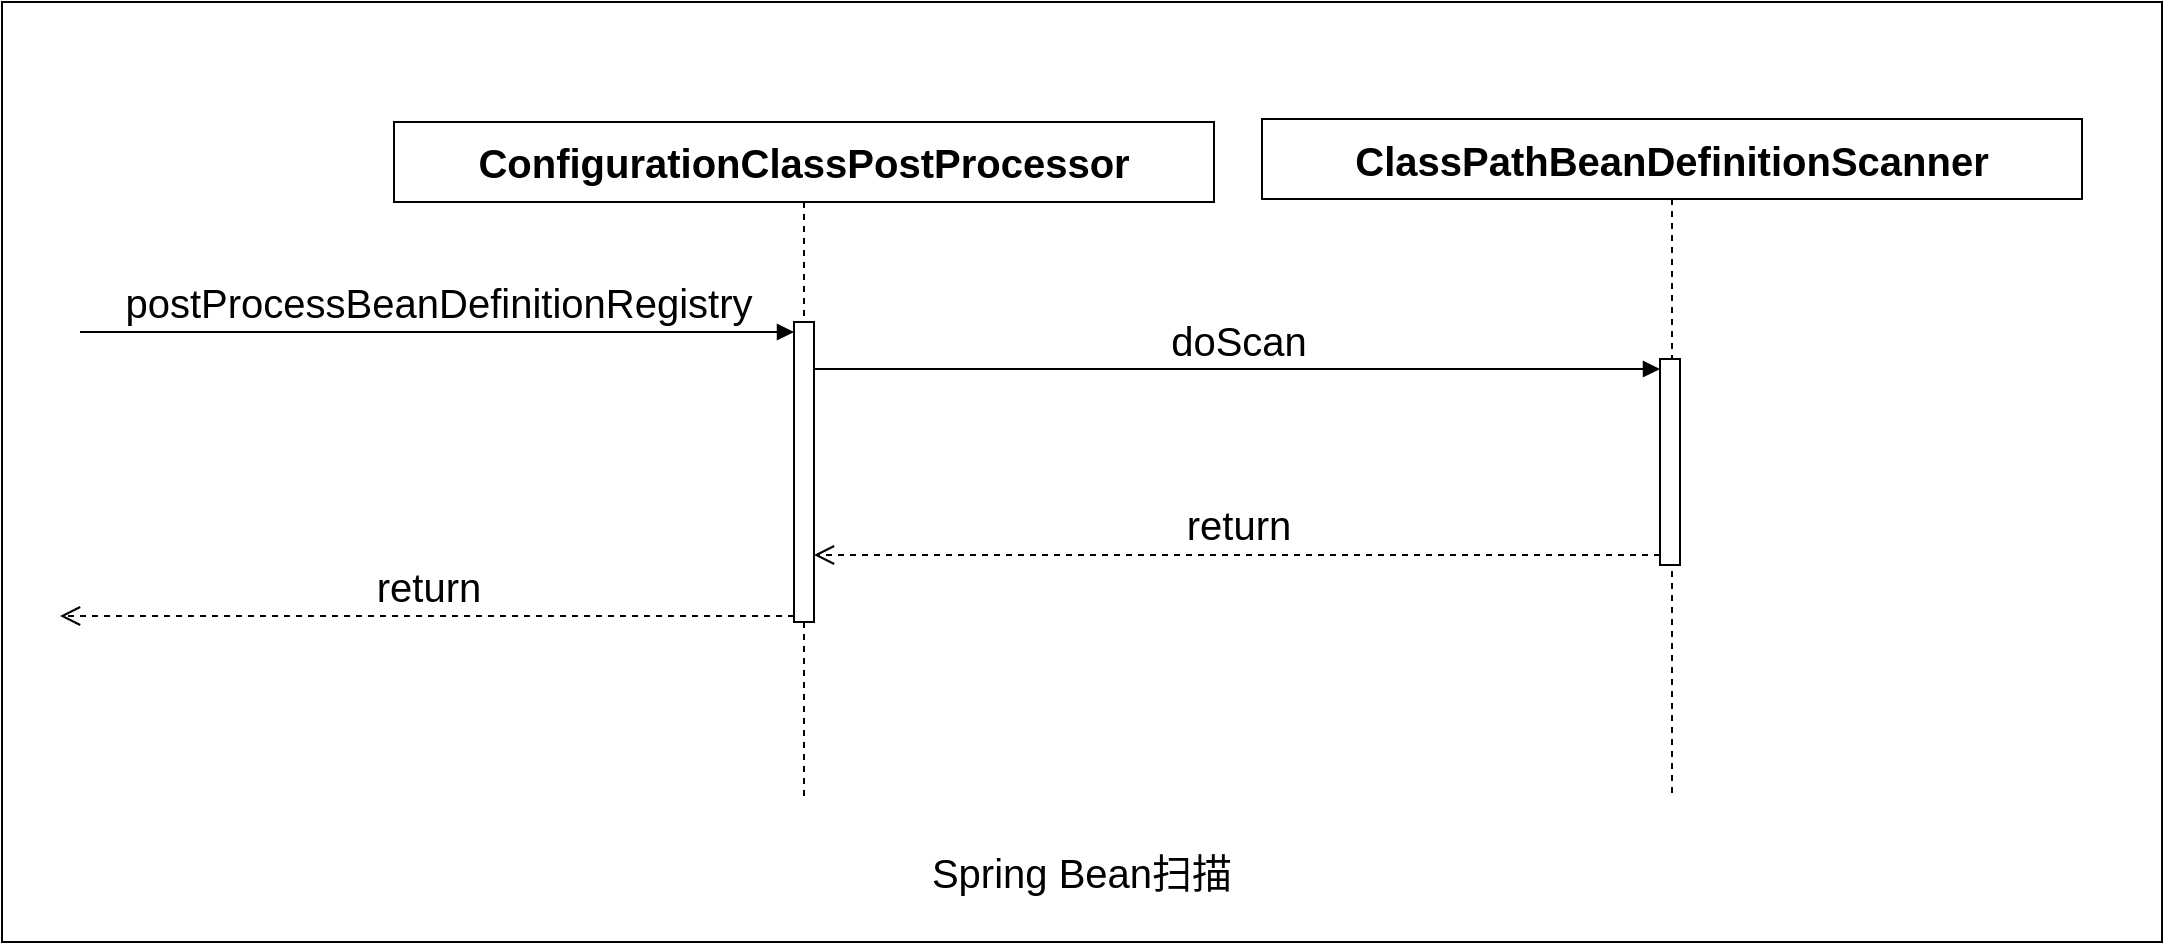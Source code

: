 <mxfile version="26.0.4">
  <diagram name="第 1 页" id="fyB8GgYI4FyXESGWT-Vs">
    <mxGraphModel dx="1434" dy="844" grid="1" gridSize="10" guides="1" tooltips="1" connect="1" arrows="1" fold="1" page="1" pageScale="1" pageWidth="827" pageHeight="1169" math="0" shadow="0">
      <root>
        <mxCell id="0" />
        <mxCell id="1" parent="0" />
        <mxCell id="0BIcAPMd7vGQFvcmi9HE-18" value="" style="rounded=0;whiteSpace=wrap;html=1;" parent="1" vertex="1">
          <mxGeometry x="521" y="1080" width="1080" height="470" as="geometry" />
        </mxCell>
        <mxCell id="0BIcAPMd7vGQFvcmi9HE-10" value="&lt;b&gt;ConfigurationClassPostProcessor&lt;/b&gt;" style="shape=umlLifeline;perimeter=lifelinePerimeter;whiteSpace=wrap;html=1;container=1;dropTarget=0;collapsible=0;recursiveResize=0;outlineConnect=0;portConstraint=eastwest;newEdgeStyle={&quot;curved&quot;:0,&quot;rounded&quot;:0};fontSize=20;" parent="1" vertex="1">
          <mxGeometry x="717" y="1140" width="410" height="340" as="geometry" />
        </mxCell>
        <mxCell id="0BIcAPMd7vGQFvcmi9HE-11" value="" style="html=1;points=[[0,0,0,0,5],[0,1,0,0,-5],[1,0,0,0,5],[1,1,0,0,-5]];perimeter=orthogonalPerimeter;outlineConnect=0;targetShapes=umlLifeline;portConstraint=eastwest;newEdgeStyle={&quot;curved&quot;:0,&quot;rounded&quot;:0};fontSize=20;" parent="1" vertex="1">
          <mxGeometry x="917" y="1240" width="10" height="150" as="geometry" />
        </mxCell>
        <mxCell id="0BIcAPMd7vGQFvcmi9HE-12" value="postProcessBeanDefinitionRegistry" style="html=1;verticalAlign=bottom;endArrow=block;curved=0;rounded=0;entryX=0;entryY=0;entryDx=0;entryDy=5;fontSize=20;" parent="1" target="0BIcAPMd7vGQFvcmi9HE-11" edge="1">
          <mxGeometry relative="1" as="geometry">
            <mxPoint x="560" y="1245" as="sourcePoint" />
          </mxGeometry>
        </mxCell>
        <mxCell id="0BIcAPMd7vGQFvcmi9HE-13" value="return" style="html=1;verticalAlign=bottom;endArrow=open;dashed=1;endSize=8;curved=0;rounded=0;exitX=0;exitY=1;exitDx=0;exitDy=-5;fontSize=20;" parent="1" edge="1">
          <mxGeometry relative="1" as="geometry">
            <mxPoint x="550" y="1387" as="targetPoint" />
            <mxPoint x="917" y="1387" as="sourcePoint" />
          </mxGeometry>
        </mxCell>
        <mxCell id="0BIcAPMd7vGQFvcmi9HE-14" value="&lt;b&gt;ClassPathBeanDefinitionScanner&lt;/b&gt;" style="shape=umlLifeline;perimeter=lifelinePerimeter;whiteSpace=wrap;html=1;container=1;dropTarget=0;collapsible=0;recursiveResize=0;outlineConnect=0;portConstraint=eastwest;newEdgeStyle={&quot;curved&quot;:0,&quot;rounded&quot;:0};fontSize=20;" parent="1" vertex="1">
          <mxGeometry x="1151" y="1138.5" width="410" height="340" as="geometry" />
        </mxCell>
        <mxCell id="0BIcAPMd7vGQFvcmi9HE-15" value="" style="html=1;points=[[0,0,0,0,5],[0,1,0,0,-5],[1,0,0,0,5],[1,1,0,0,-5]];perimeter=orthogonalPerimeter;outlineConnect=0;targetShapes=umlLifeline;portConstraint=eastwest;newEdgeStyle={&quot;curved&quot;:0,&quot;rounded&quot;:0};fontSize=20;" parent="0BIcAPMd7vGQFvcmi9HE-14" vertex="1">
          <mxGeometry x="199" y="120" width="10" height="103" as="geometry" />
        </mxCell>
        <mxCell id="0BIcAPMd7vGQFvcmi9HE-16" value="doScan" style="html=1;verticalAlign=bottom;endArrow=block;curved=0;rounded=0;entryX=0;entryY=0;entryDx=0;entryDy=5;fontSize=20;" parent="1" source="0BIcAPMd7vGQFvcmi9HE-11" target="0BIcAPMd7vGQFvcmi9HE-15" edge="1">
          <mxGeometry relative="1" as="geometry">
            <mxPoint x="1142" y="1263.5" as="sourcePoint" />
          </mxGeometry>
        </mxCell>
        <mxCell id="0BIcAPMd7vGQFvcmi9HE-17" value="return" style="html=1;verticalAlign=bottom;endArrow=open;dashed=1;endSize=8;curved=0;rounded=0;exitX=0;exitY=1;exitDx=0;exitDy=-5;fontSize=20;" parent="1" source="0BIcAPMd7vGQFvcmi9HE-15" target="0BIcAPMd7vGQFvcmi9HE-11" edge="1">
          <mxGeometry relative="1" as="geometry">
            <mxPoint x="930" y="1356" as="targetPoint" />
          </mxGeometry>
        </mxCell>
        <mxCell id="0BIcAPMd7vGQFvcmi9HE-19" value="Spring Bean扫描" style="text;html=1;align=center;verticalAlign=middle;whiteSpace=wrap;rounded=0;fontSize=20;" parent="1" vertex="1">
          <mxGeometry x="936" y="1500" width="250" height="30" as="geometry" />
        </mxCell>
      </root>
    </mxGraphModel>
  </diagram>
</mxfile>
